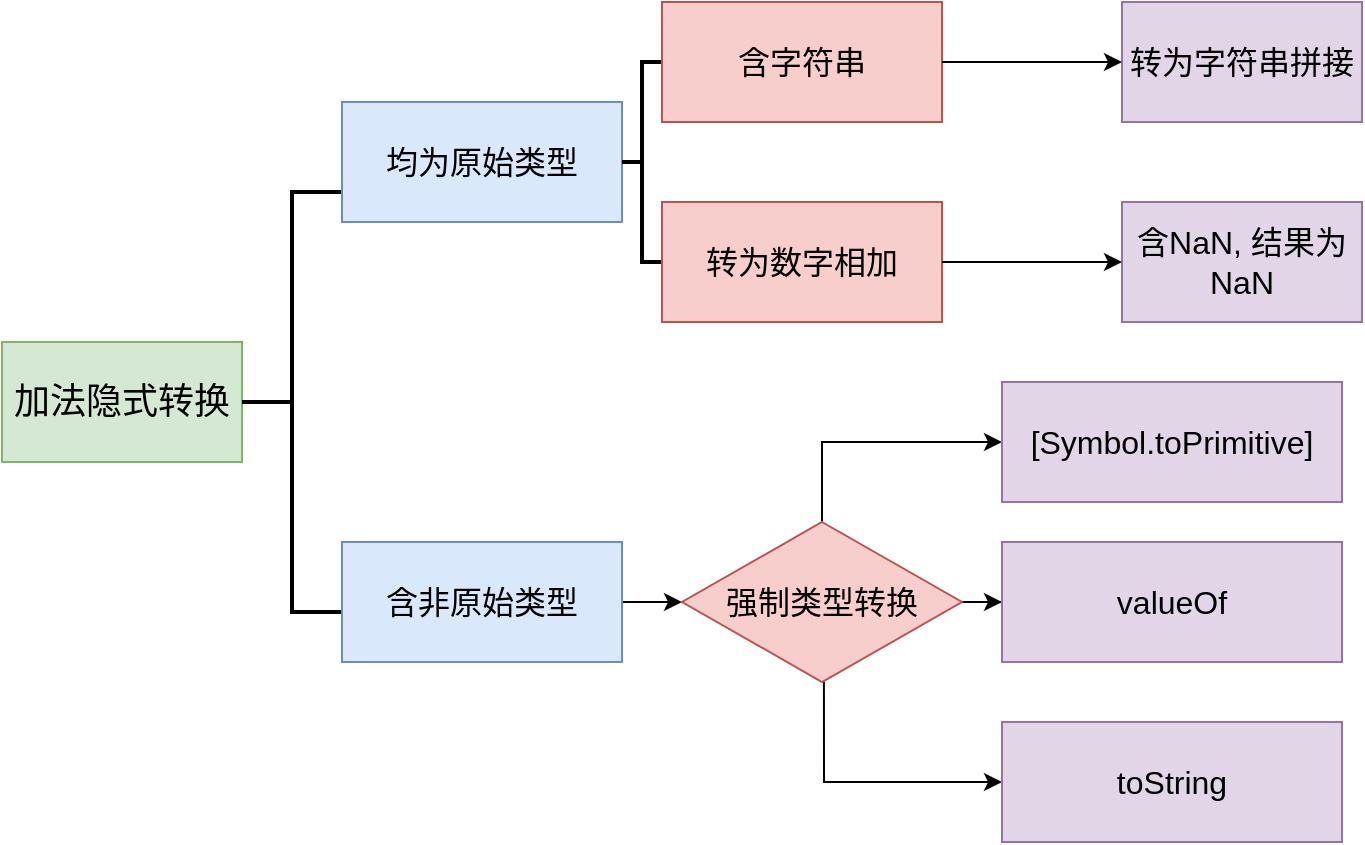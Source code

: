 <mxfile version="21.6.8" type="github">
  <diagram name="第 1 页" id="gEyI1c8E-QIGv9X3K2N-">
    <mxGraphModel dx="1837" dy="1018" grid="1" gridSize="10" guides="1" tooltips="1" connect="1" arrows="1" fold="1" page="1" pageScale="1" pageWidth="827" pageHeight="1169" math="0" shadow="0">
      <root>
        <mxCell id="0" />
        <mxCell id="1" parent="0" />
        <mxCell id="M22EpANelsn_1F2j9pR0-1" value="&lt;font style=&quot;font-size: 18px;&quot;&gt;加法隐式转换&lt;/font&gt;" style="rounded=0;whiteSpace=wrap;html=1;fillColor=#d5e8d4;strokeColor=#82b366;" vertex="1" parent="1">
          <mxGeometry x="40" y="260" width="120" height="60" as="geometry" />
        </mxCell>
        <mxCell id="M22EpANelsn_1F2j9pR0-3" value="" style="strokeWidth=2;html=1;shape=mxgraph.flowchart.annotation_2;align=left;labelPosition=right;pointerEvents=1;" vertex="1" parent="1">
          <mxGeometry x="160" y="185" width="50" height="210" as="geometry" />
        </mxCell>
        <mxCell id="M22EpANelsn_1F2j9pR0-31" value="" style="edgeStyle=orthogonalEdgeStyle;rounded=0;orthogonalLoop=1;jettySize=auto;html=1;" edge="1" parent="1" source="M22EpANelsn_1F2j9pR0-5" target="M22EpANelsn_1F2j9pR0-30">
          <mxGeometry relative="1" as="geometry" />
        </mxCell>
        <mxCell id="M22EpANelsn_1F2j9pR0-5" value="含非原始类型" style="rounded=0;whiteSpace=wrap;html=1;fillColor=#dae8fc;strokeColor=#6c8ebf;fontSize=16;" vertex="1" parent="1">
          <mxGeometry x="210" y="360" width="140" height="60" as="geometry" />
        </mxCell>
        <mxCell id="M22EpANelsn_1F2j9pR0-21" value="" style="group" vertex="1" connectable="0" parent="1">
          <mxGeometry x="210" y="90" width="510" height="160" as="geometry" />
        </mxCell>
        <mxCell id="M22EpANelsn_1F2j9pR0-4" value="均为原始类型" style="rounded=0;whiteSpace=wrap;html=1;fillColor=#dae8fc;strokeColor=#6c8ebf;fontSize=16;fixDash=1;" vertex="1" parent="M22EpANelsn_1F2j9pR0-21">
          <mxGeometry y="50" width="140" height="60" as="geometry" />
        </mxCell>
        <mxCell id="M22EpANelsn_1F2j9pR0-6" value="" style="strokeWidth=2;html=1;shape=mxgraph.flowchart.annotation_2;align=left;labelPosition=right;pointerEvents=1;fixDash=1;" vertex="1" parent="M22EpANelsn_1F2j9pR0-21">
          <mxGeometry x="140" y="30" width="20" height="100" as="geometry" />
        </mxCell>
        <mxCell id="M22EpANelsn_1F2j9pR0-8" value="含字符串" style="rounded=0;whiteSpace=wrap;html=1;fillColor=#f8cecc;strokeColor=#b85450;fontSize=16;" vertex="1" parent="M22EpANelsn_1F2j9pR0-21">
          <mxGeometry x="160" width="140" height="60" as="geometry" />
        </mxCell>
        <mxCell id="M22EpANelsn_1F2j9pR0-9" value="转为数字相加" style="rounded=0;whiteSpace=wrap;html=1;fillColor=#f8cecc;strokeColor=#b85450;fontSize=16;fixDash=1;" vertex="1" parent="M22EpANelsn_1F2j9pR0-21">
          <mxGeometry x="160" y="100" width="140" height="60" as="geometry" />
        </mxCell>
        <mxCell id="M22EpANelsn_1F2j9pR0-10" value="转为字符串拼接" style="whiteSpace=wrap;html=1;fontSize=16;fillColor=#e1d5e7;strokeColor=#9673a6;rounded=0;" vertex="1" parent="M22EpANelsn_1F2j9pR0-21">
          <mxGeometry x="390" width="120" height="60" as="geometry" />
        </mxCell>
        <mxCell id="M22EpANelsn_1F2j9pR0-11" value="" style="edgeStyle=orthogonalEdgeStyle;rounded=0;orthogonalLoop=1;jettySize=auto;html=1;fixDash=1;" edge="1" parent="M22EpANelsn_1F2j9pR0-21" source="M22EpANelsn_1F2j9pR0-8" target="M22EpANelsn_1F2j9pR0-10">
          <mxGeometry relative="1" as="geometry" />
        </mxCell>
        <mxCell id="M22EpANelsn_1F2j9pR0-12" value="含NaN, 结果为NaN" style="whiteSpace=wrap;html=1;fontSize=16;fillColor=#e1d5e7;strokeColor=#9673a6;rounded=0;fixDash=1;" vertex="1" parent="M22EpANelsn_1F2j9pR0-21">
          <mxGeometry x="390" y="100" width="120" height="60" as="geometry" />
        </mxCell>
        <mxCell id="M22EpANelsn_1F2j9pR0-13" value="" style="edgeStyle=orthogonalEdgeStyle;rounded=0;orthogonalLoop=1;jettySize=auto;html=1;fixDash=1;" edge="1" parent="M22EpANelsn_1F2j9pR0-21" source="M22EpANelsn_1F2j9pR0-9" target="M22EpANelsn_1F2j9pR0-12">
          <mxGeometry relative="1" as="geometry" />
        </mxCell>
        <mxCell id="M22EpANelsn_1F2j9pR0-35" style="edgeStyle=orthogonalEdgeStyle;rounded=0;orthogonalLoop=1;jettySize=auto;html=1;entryX=0;entryY=0.5;entryDx=0;entryDy=0;" edge="1" parent="1" source="M22EpANelsn_1F2j9pR0-30" target="M22EpANelsn_1F2j9pR0-41">
          <mxGeometry relative="1" as="geometry">
            <mxPoint x="500" y="330" as="targetPoint" />
            <Array as="points">
              <mxPoint x="450" y="310" />
            </Array>
          </mxGeometry>
        </mxCell>
        <mxCell id="M22EpANelsn_1F2j9pR0-37" value="" style="edgeStyle=orthogonalEdgeStyle;rounded=0;orthogonalLoop=1;jettySize=auto;html=1;" edge="1" parent="1" source="M22EpANelsn_1F2j9pR0-30" target="M22EpANelsn_1F2j9pR0-36">
          <mxGeometry relative="1" as="geometry" />
        </mxCell>
        <mxCell id="M22EpANelsn_1F2j9pR0-42" value="" style="edgeStyle=orthogonalEdgeStyle;rounded=0;orthogonalLoop=1;jettySize=auto;html=1;entryX=0;entryY=0.5;entryDx=0;entryDy=0;" edge="1" parent="1" target="M22EpANelsn_1F2j9pR0-38">
          <mxGeometry relative="1" as="geometry">
            <mxPoint x="450.96" y="430" as="sourcePoint" />
            <mxPoint x="500.0" y="487.02" as="targetPoint" />
            <Array as="points">
              <mxPoint x="451" y="480" />
            </Array>
          </mxGeometry>
        </mxCell>
        <mxCell id="M22EpANelsn_1F2j9pR0-30" value="强制类型转换" style="rhombus;whiteSpace=wrap;html=1;fontSize=16;fillColor=#f8cecc;strokeColor=#b85450;rounded=0;" vertex="1" parent="1">
          <mxGeometry x="380" y="350" width="140" height="80" as="geometry" />
        </mxCell>
        <mxCell id="M22EpANelsn_1F2j9pR0-36" value="valueOf" style="whiteSpace=wrap;html=1;fontSize=16;fillColor=#e1d5e7;strokeColor=#9673a6;rounded=0;" vertex="1" parent="1">
          <mxGeometry x="540" y="360" width="170" height="60" as="geometry" />
        </mxCell>
        <mxCell id="M22EpANelsn_1F2j9pR0-38" value="toString" style="whiteSpace=wrap;html=1;fontSize=16;fillColor=#e1d5e7;strokeColor=#9673a6;rounded=0;" vertex="1" parent="1">
          <mxGeometry x="540" y="450" width="170" height="60" as="geometry" />
        </mxCell>
        <mxCell id="M22EpANelsn_1F2j9pR0-41" value="[Symbol.toPrimitive]" style="rounded=0;whiteSpace=wrap;html=1;fillColor=#e1d5e7;strokeColor=#9673a6;fontSize=16;" vertex="1" parent="1">
          <mxGeometry x="540" y="280" width="170" height="60" as="geometry" />
        </mxCell>
      </root>
    </mxGraphModel>
  </diagram>
</mxfile>
